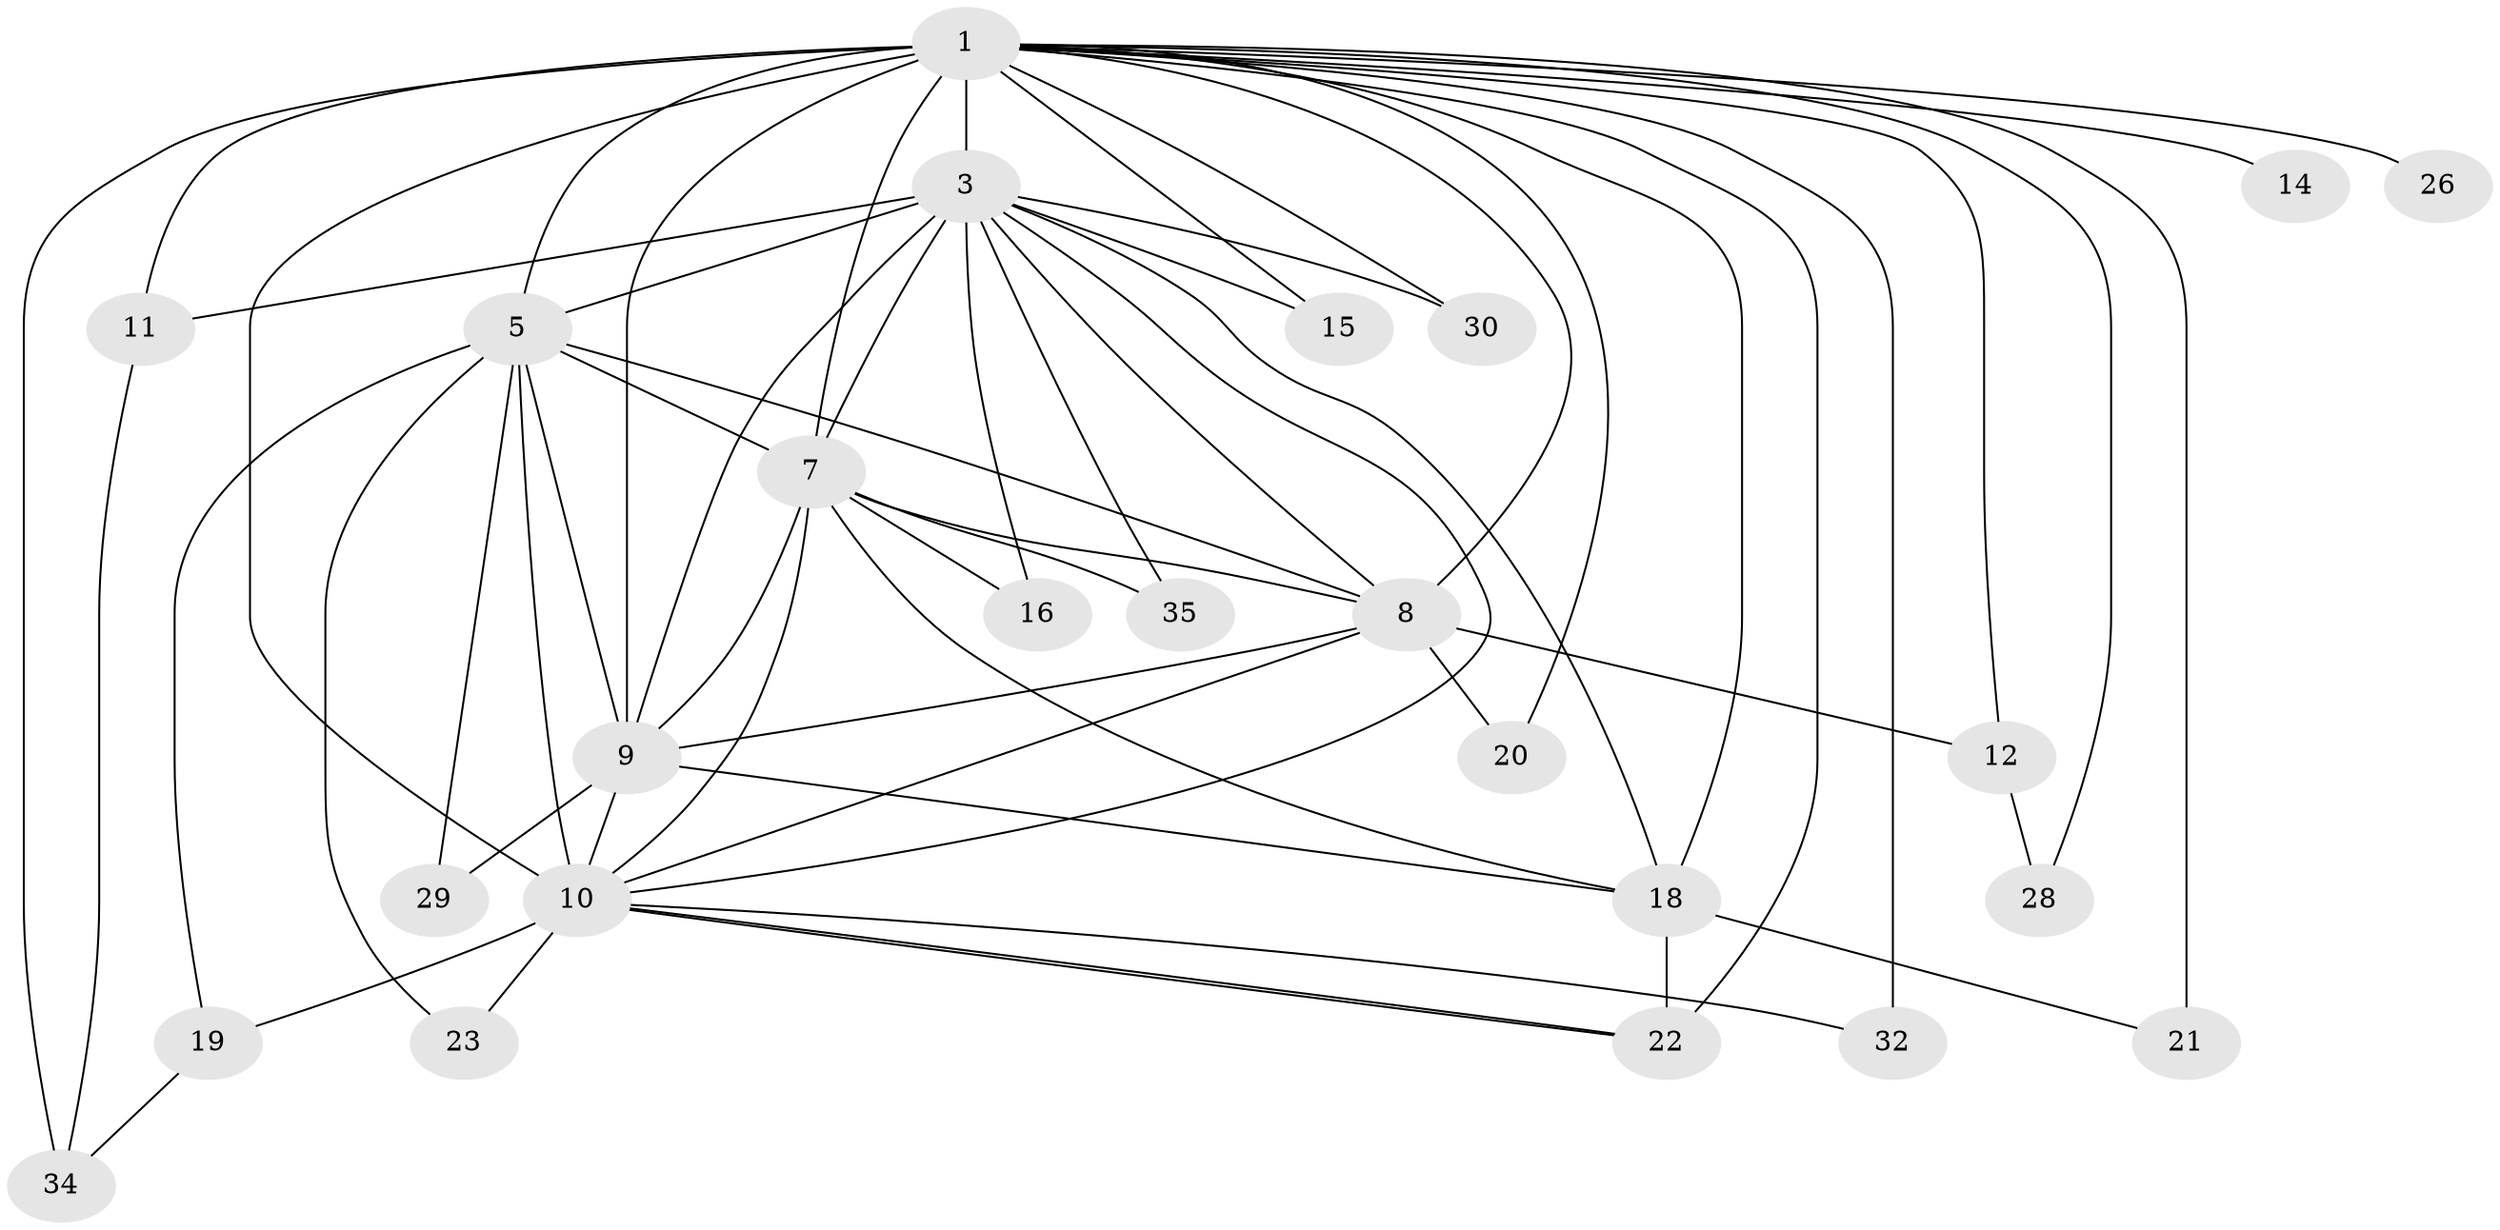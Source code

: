 // original degree distribution, {17: 0.06, 12: 0.04, 21: 0.02, 15: 0.04, 14: 0.02, 11: 0.02, 3: 0.16, 5: 0.02, 2: 0.54, 4: 0.08}
// Generated by graph-tools (version 1.1) at 2025/14/03/09/25 04:14:16]
// undirected, 25 vertices, 60 edges
graph export_dot {
graph [start="1"]
  node [color=gray90,style=filled];
  1 [super="+6+2"];
  3 [super="+44"];
  5 [super="+24"];
  7 [super="+40+13+39"];
  8 [super="+25"];
  9;
  10 [super="+36"];
  11;
  12 [super="+47+31"];
  14;
  15;
  16 [super="+17"];
  18 [super="+27"];
  19;
  20;
  21;
  22 [super="+45+41"];
  23;
  26;
  28;
  29;
  30;
  32 [super="+33"];
  34 [super="+48+37"];
  35;
  1 -- 3 [weight=4];
  1 -- 5 [weight=6];
  1 -- 7 [weight=6];
  1 -- 8 [weight=5];
  1 -- 9 [weight=4];
  1 -- 10 [weight=5];
  1 -- 12 [weight=4];
  1 -- 26 [weight=2];
  1 -- 32 [weight=2];
  1 -- 22 [weight=2];
  1 -- 15;
  1 -- 20;
  1 -- 30;
  1 -- 11;
  1 -- 14;
  1 -- 18;
  1 -- 21 [weight=2];
  1 -- 28;
  1 -- 34 [weight=2];
  3 -- 5;
  3 -- 7;
  3 -- 8;
  3 -- 9;
  3 -- 10;
  3 -- 11;
  3 -- 15;
  3 -- 16;
  3 -- 30;
  3 -- 35;
  3 -- 18;
  5 -- 7;
  5 -- 8;
  5 -- 9;
  5 -- 10;
  5 -- 19;
  5 -- 23;
  5 -- 29;
  7 -- 8;
  7 -- 9;
  7 -- 10;
  7 -- 16 [weight=2];
  7 -- 35;
  7 -- 18;
  8 -- 9;
  8 -- 10;
  8 -- 20;
  8 -- 12;
  9 -- 10;
  9 -- 18;
  9 -- 29;
  10 -- 19;
  10 -- 22;
  10 -- 22;
  10 -- 23;
  10 -- 32;
  11 -- 34;
  12 -- 28;
  18 -- 21;
  18 -- 22;
  19 -- 34;
}
